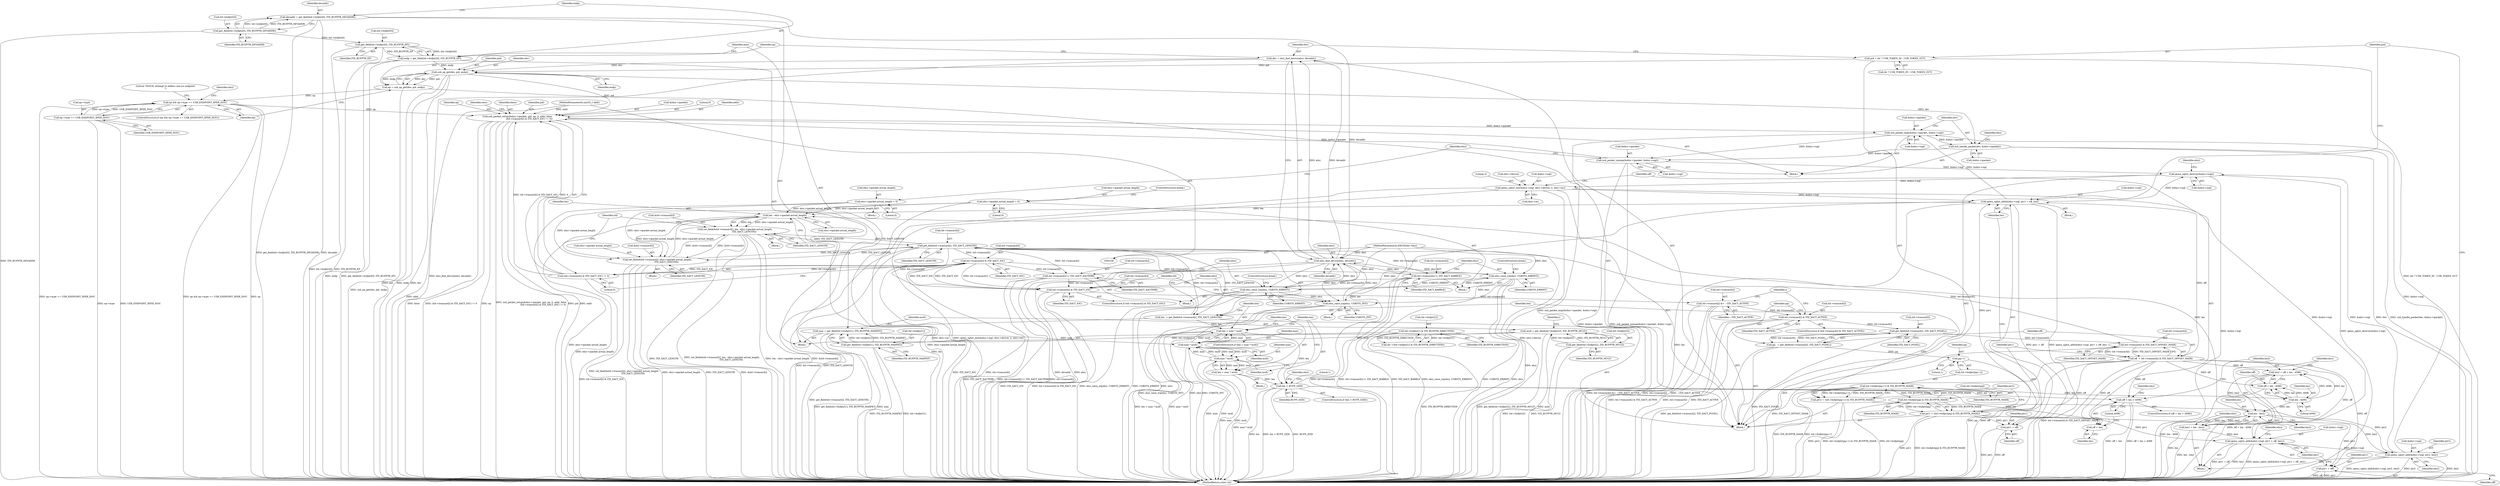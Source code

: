 digraph "0_qemu_156a2e4dbffa85997636a7a39ef12da6f1b40254@pointer" {
"1000347" [label="(Call,usb_packet_setup(&ehci->ipacket, pid, ep, 0, addr, false,\n                                 (itd->transact[i] & ITD_XACT_IOC) != 0))"];
"1000381" [label="(Call,usb_packet_unmap(&ehci->ipacket, &ehci->isgl))"];
"1000375" [label="(Call,usb_handle_packet(dev, &ehci->ipacket))"];
"1000334" [label="(Call,usb_ep_get(dev, pid, endp))"];
"1000327" [label="(Call,dev = ehci_find_device(ehci, devaddr))"];
"1000329" [label="(Call,ehci_find_device(ehci, devaddr))"];
"1000511" [label="(Call,ehci_raise_irq(ehci, USBSTS_INT))"];
"1000455" [label="(Call,ehci_raise_irq(ehci, USBSTS_ERRINT))"];
"1000107" [label="(MethodParameterIn,EHCIState *ehci)"];
"1000443" [label="(Call,ehci_raise_irq(ehci, USBSTS_ERRINT))"];
"1000139" [label="(Call,devaddr = get_field(itd->bufptr[0], ITD_BUFPTR_DEVADDR))"];
"1000141" [label="(Call,get_field(itd->bufptr[0], ITD_BUFPTR_DEVADDR))"];
"1000321" [label="(Call,pid = dir ? USB_TOKEN_IN : USB_TOKEN_OUT)"];
"1000148" [label="(Call,endp = get_field(itd->bufptr[0], ITD_BUFPTR_EP))"];
"1000150" [label="(Call,get_field(itd->bufptr[0], ITD_BUFPTR_EP))"];
"1000366" [label="(Call,usb_packet_map(&ehci->ipacket, &ehci->isgl))"];
"1000347" [label="(Call,usb_packet_setup(&ehci->ipacket, pid, ep, 0, addr, false,\n                                 (itd->transact[i] & ITD_XACT_IOC) != 0))"];
"1000339" [label="(Call,ep && ep->type == USB_ENDPOINT_XFER_ISOC)"];
"1000332" [label="(Call,ep = usb_ep_get(dev, pid, endp))"];
"1000341" [label="(Call,ep->type == USB_ENDPOINT_XFER_ISOC)"];
"1000109" [label="(MethodParameterIn,uint32_t addr)"];
"1000357" [label="(Call,(itd->transact[i] & ITD_XACT_IOC) != 0)"];
"1000358" [label="(Call,itd->transact[i] & ITD_XACT_IOC)"];
"1000234" [label="(Call,get_field(itd->transact[i], ITD_XACT_LENGTH))"];
"1000205" [label="(Call,itd->transact[i] & ITD_XACT_OFFSET_MASK)"];
"1000196" [label="(Call,get_field(itd->transact[i], ITD_XACT_PGSEL))"];
"1000186" [label="(Call,itd->transact[i] & ITD_XACT_ACTIVE)"];
"1000514" [label="(Call,itd->transact[i] &= ~ITD_XACT_ACTIVE)"];
"1000503" [label="(Call,itd->transact[i] & ITD_XACT_IOC)"];
"1000436" [label="(Call,itd->transact[i] |= ITD_XACT_XACTERR)"];
"1000448" [label="(Call,itd->transact[i] |= ITD_XACT_BABBLE)"];
"1000472" [label="(Call,set_field(&itd->transact[i], len - ehci->ipacket.actual_length,\n                          ITD_XACT_LENGTH))"];
"1000489" [label="(Call,set_field(&itd->transact[i], ehci->ipacket.actual_length,\n                          ITD_XACT_LENGTH))"];
"1000460" [label="(Call,ehci->ipacket.actual_length = 0)"];
"1000401" [label="(Call,ehci->ipacket.actual_length = 0)"];
"1000479" [label="(Call,len - ehci->ipacket.actual_length)"];
"1000291" [label="(Call,len - len2)"];
"1000285" [label="(Call,len - 4096)"];
"1000254" [label="(Call,len > BUFF_SIZE)"];
"1000242" [label="(Call,len > max * mult)"];
"1000232" [label="(Call,len  = get_field(itd->transact[i], ITD_XACT_LENGTH))"];
"1000244" [label="(Call,max * mult)"];
"1000250" [label="(Call,max * mult)"];
"1000157" [label="(Call,max = get_field(itd->bufptr[1], ITD_BUFPTR_MAXPKT))"];
"1000159" [label="(Call,get_field(itd->bufptr[1], ITD_BUFPTR_MAXPKT))"];
"1000132" [label="(Call,itd->bufptr[1] & ITD_BUFPTR_DIRECTION)"];
"1000166" [label="(Call,mult = get_field(itd->bufptr[2], ITD_BUFPTR_MULT))"];
"1000168" [label="(Call,get_field(itd->bufptr[2], ITD_BUFPTR_MULT))"];
"1000248" [label="(Call,len = max * mult)"];
"1000281" [label="(Call,len2 = off + len - 4096)"];
"1000203" [label="(Call,off  = itd->transact[i] & ITD_XACT_OFFSET_MASK)"];
"1000312" [label="(Call,qemu_sglist_add(&ehci->isgl, ptr1 + off, len))"];
"1000261" [label="(Call,qemu_sglist_init(&ehci->isgl, ehci->device, 2, ehci->as))"];
"1000408" [label="(Call,qemu_sglist_destroy(&ehci->isgl))"];
"1000303" [label="(Call,qemu_sglist_add(&ehci->isgl, ptr2, len2))"];
"1000294" [label="(Call,qemu_sglist_add(&ehci->isgl, ptr1 + off, len1))"];
"1000212" [label="(Call,ptr1 = (itd->bufptr[pg] & ITD_BUFPTR_MASK))"];
"1000214" [label="(Call,itd->bufptr[pg] & ITD_BUFPTR_MASK)"];
"1000223" [label="(Call,itd->bufptr[pg+1] & ITD_BUFPTR_MASK)"];
"1000289" [label="(Call,len1 = len - len2)"];
"1000221" [label="(Call,ptr2 = (itd->bufptr[pg+1] & ITD_BUFPTR_MASK))"];
"1000274" [label="(Call,off + len > 4096)"];
"1000275" [label="(Call,off + len)"];
"1000283" [label="(Call,off + len - 4096)"];
"1000194" [label="(Call,pg   = get_field(itd->transact[i], ITD_XACT_PGSEL))"];
"1000228" [label="(Call,pg+1)"];
"1000299" [label="(Call,ptr1 + off)"];
"1000317" [label="(Call,ptr1 + off)"];
"1000285" [label="(Call,len - 4096)"];
"1000206" [label="(Call,itd->transact[i])"];
"1000401" [label="(Call,ehci->ipacket.actual_length = 0)"];
"1000386" [label="(Call,&ehci->isgl)"];
"1000506" [label="(Identifier,itd)"];
"1000357" [label="(Call,(itd->transact[i] & ITD_XACT_IOC) != 0)"];
"1000359" [label="(Call,itd->transact[i])"];
"1000512" [label="(Identifier,ehci)"];
"1000286" [label="(Identifier,len)"];
"1000139" [label="(Call,devaddr = get_field(itd->bufptr[0], ITD_BUFPTR_DEVADDR))"];
"1000244" [label="(Call,max * mult)"];
"1000364" [label="(Identifier,ITD_XACT_IOC)"];
"1000130" [label="(Call,dir =(itd->bufptr[1] & ITD_BUFPTR_DIRECTION))"];
"1000332" [label="(Call,ep = usb_ep_get(dev, pid, endp))"];
"1000177" [label="(Identifier,i)"];
"1000277" [label="(Identifier,len)"];
"1000504" [label="(Call,itd->transact[i])"];
"1000289" [label="(Call,len1 = len - len2)"];
"1000329" [label="(Call,ehci_find_device(ehci, devaddr))"];
"1000444" [label="(Identifier,ehci)"];
"1000275" [label="(Call,off + len)"];
"1000254" [label="(Call,len > BUFF_SIZE)"];
"1000515" [label="(Call,itd->transact[i])"];
"1000149" [label="(Identifier,endp)"];
"1000456" [label="(Identifier,ehci)"];
"1000256" [label="(Identifier,BUFF_SIZE)"];
"1000466" [label="(Literal,0)"];
"1000167" [label="(Identifier,mult)"];
"1000514" [label="(Call,itd->transact[i] &= ~ITD_XACT_ACTIVE)"];
"1000230" [label="(Literal,1)"];
"1000304" [label="(Call,&ehci->isgl)"];
"1000228" [label="(Call,pg+1)"];
"1000312" [label="(Call,qemu_sglist_add(&ehci->isgl, ptr1 + off, len))"];
"1000231" [label="(Identifier,ITD_BUFPTR_MASK)"];
"1000480" [label="(Identifier,len)"];
"1000279" [label="(Block,)"];
"1000235" [label="(Call,itd->transact[i])"];
"1000313" [label="(Call,&ehci->isgl)"];
"1000220" [label="(Identifier,ITD_BUFPTR_MASK)"];
"1000467" [label="(ControlStructure,break;)"];
"1000327" [label="(Call,dev = ehci_find_device(ehci, devaddr))"];
"1000503" [label="(Call,itd->transact[i] & ITD_XACT_IOC)"];
"1000269" [label="(Literal,2)"];
"1000246" [label="(Identifier,mult)"];
"1000213" [label="(Identifier,ptr1)"];
"1000192" [label="(Identifier,ITD_XACT_ACTIVE)"];
"1000419" [label="(Block,)"];
"1000350" [label="(Identifier,ehci)"];
"1000488" [label="(Block,)"];
"1000292" [label="(Identifier,len)"];
"1000255" [label="(Identifier,len)"];
"1000335" [label="(Identifier,dev)"];
"1000147" [label="(Identifier,ITD_BUFPTR_DEVADDR)"];
"1000281" [label="(Call,len2 = off + len - 4096)"];
"1000472" [label="(Call,set_field(&itd->transact[i], len - ehci->ipacket.actual_length,\n                          ITD_XACT_LENGTH))"];
"1000287" [label="(Literal,4096)"];
"1000174" [label="(Identifier,ITD_BUFPTR_MULT)"];
"1000148" [label="(Call,endp = get_field(itd->bufptr[0], ITD_BUFPTR_EP))"];
"1000489" [label="(Call,set_field(&itd->transact[i], ehci->ipacket.actual_length,\n                          ITD_XACT_LENGTH))"];
"1000266" [label="(Call,ehci->device)"];
"1000205" [label="(Call,itd->transact[i] & ITD_XACT_OFFSET_MASK)"];
"1000274" [label="(Call,off + len > 4096)"];
"1000402" [label="(Call,ehci->ipacket.actual_length)"];
"1000159" [label="(Call,get_field(itd->bufptr[1], ITD_BUFPTR_MAXPKT))"];
"1000311" [label="(Block,)"];
"1000194" [label="(Call,pg   = get_field(itd->transact[i], ITD_XACT_PGSEL))"];
"1000384" [label="(Identifier,ehci)"];
"1000377" [label="(Call,&ehci->ipacket)"];
"1000376" [label="(Identifier,dev)"];
"1000299" [label="(Call,ptr1 + off)"];
"1000196" [label="(Call,get_field(itd->transact[i], ITD_XACT_PGSEL))"];
"1000214" [label="(Call,itd->bufptr[pg] & ITD_BUFPTR_MASK)"];
"1000340" [label="(Identifier,ep)"];
"1000303" [label="(Call,qemu_sglist_add(&ehci->isgl, ptr2, len2))"];
"1000283" [label="(Call,off + len - 4096)"];
"1000511" [label="(Call,ehci_raise_irq(ehci, USBSTS_INT))"];
"1000301" [label="(Identifier,off)"];
"1000193" [label="(Block,)"];
"1000151" [label="(Call,itd->bufptr[0])"];
"1000448" [label="(Call,itd->transact[i] |= ITD_XACT_BABBLE)"];
"1000297" [label="(Identifier,ehci)"];
"1000330" [label="(Identifier,ehci)"];
"1000317" [label="(Call,ptr1 + off)"];
"1000302" [label="(Identifier,len1)"];
"1000156" [label="(Identifier,ITD_BUFPTR_EP)"];
"1000204" [label="(Identifier,off)"];
"1000322" [label="(Identifier,pid)"];
"1000523" [label="(MethodReturn,static int)"];
"1000336" [label="(Identifier,pid)"];
"1000264" [label="(Identifier,ehci)"];
"1000517" [label="(Identifier,itd)"];
"1000348" [label="(Call,&ehci->ipacket)"];
"1000510" [label="(Block,)"];
"1000486" [label="(Identifier,ITD_XACT_LENGTH)"];
"1000158" [label="(Identifier,max)"];
"1000461" [label="(Call,ehci->ipacket.actual_length)"];
"1000132" [label="(Call,itd->bufptr[1] & ITD_BUFPTR_DIRECTION)"];
"1000211" [label="(Identifier,ITD_XACT_OFFSET_MASK)"];
"1000300" [label="(Identifier,ptr1)"];
"1000347" [label="(Call,usb_packet_setup(&ehci->ipacket, pid, ep, 0, addr, false,\n                                 (itd->transact[i] & ITD_XACT_IOC) != 0))"];
"1000382" [label="(Call,&ehci->ipacket)"];
"1000141" [label="(Call,get_field(itd->bufptr[0], ITD_BUFPTR_DEVADDR))"];
"1000202" [label="(Identifier,ITD_XACT_PGSEL)"];
"1000250" [label="(Call,max * mult)"];
"1000133" [label="(Call,itd->bufptr[1])"];
"1000245" [label="(Identifier,max)"];
"1000168" [label="(Call,get_field(itd->bufptr[2], ITD_BUFPTR_MULT))"];
"1000291" [label="(Call,len - len2)"];
"1000513" [label="(Identifier,USBSTS_INT)"];
"1000306" [label="(Identifier,ehci)"];
"1000354" [label="(Literal,0)"];
"1000293" [label="(Identifier,len2)"];
"1000449" [label="(Call,itd->transact[i])"];
"1000328" [label="(Identifier,dev)"];
"1000331" [label="(Identifier,devaddr)"];
"1000195" [label="(Identifier,pg)"];
"1000496" [label="(Call,ehci->ipacket.actual_length)"];
"1000457" [label="(Identifier,USBSTS_ERRINT)"];
"1000309" [label="(Identifier,len2)"];
"1000315" [label="(Identifier,ehci)"];
"1000446" [label="(ControlStructure,break;)"];
"1000140" [label="(Identifier,devaddr)"];
"1000284" [label="(Identifier,off)"];
"1000502" [label="(ControlStructure,if (itd->transact[i] & ITD_XACT_IOC))"];
"1000248" [label="(Call,len = max * mult)"];
"1000436" [label="(Call,itd->transact[i] |= ITD_XACT_XACTERR)"];
"1000481" [label="(Call,ehci->ipacket.actual_length)"];
"1000435" [label="(Block,)"];
"1000319" [label="(Identifier,off)"];
"1000232" [label="(Call,len  = get_field(itd->transact[i], ITD_XACT_LENGTH))"];
"1000337" [label="(Identifier,endp)"];
"1000443" [label="(Call,ehci_raise_irq(ehci, USBSTS_ERRINT))"];
"1000203" [label="(Call,off  = itd->transact[i] & ITD_XACT_OFFSET_MASK)"];
"1000442" [label="(Identifier,ITD_XACT_XACTERR)"];
"1000262" [label="(Call,&ehci->isgl)"];
"1000222" [label="(Identifier,ptr2)"];
"1000187" [label="(Call,itd->transact[i])"];
"1000391" [label="(Block,)"];
"1000479" [label="(Call,len - ehci->ipacket.actual_length)"];
"1000408" [label="(Call,qemu_sglist_destroy(&ehci->isgl))"];
"1000276" [label="(Identifier,off)"];
"1000460" [label="(Call,ehci->ipacket.actual_length = 0)"];
"1000260" [label="(Literal,1)"];
"1000270" [label="(Call,ehci->as)"];
"1000409" [label="(Call,&ehci->isgl)"];
"1000223" [label="(Call,itd->bufptr[pg+1] & ITD_BUFPTR_MASK)"];
"1000160" [label="(Call,itd->bufptr[1])"];
"1000224" [label="(Call,itd->bufptr[pg+1])"];
"1000185" [label="(ControlStructure,if (itd->transact[i] & ITD_XACT_ACTIVE))"];
"1000247" [label="(Block,)"];
"1000358" [label="(Call,itd->transact[i] & ITD_XACT_IOC)"];
"1000445" [label="(Identifier,USBSTS_ERRINT)"];
"1000169" [label="(Call,itd->bufptr[2])"];
"1000242" [label="(Call,len > max * mult)"];
"1000290" [label="(Identifier,len1)"];
"1000341" [label="(Call,ep->type == USB_ENDPOINT_XFER_ISOC)"];
"1000366" [label="(Call,usb_packet_map(&ehci->ipacket, &ehci->isgl))"];
"1000501" [label="(Identifier,ITD_XACT_LENGTH)"];
"1000166" [label="(Call,mult = get_field(itd->bufptr[2], ITD_BUFPTR_MULT))"];
"1000261" [label="(Call,qemu_sglist_init(&ehci->isgl, ehci->device, 2, ehci->as))"];
"1000109" [label="(MethodParameterIn,uint32_t addr)"];
"1000308" [label="(Identifier,ptr2)"];
"1000138" [label="(Identifier,ITD_BUFPTR_DIRECTION)"];
"1000110" [label="(Block,)"];
"1000381" [label="(Call,usb_packet_unmap(&ehci->ipacket, &ehci->isgl))"];
"1000365" [label="(Literal,0)"];
"1000252" [label="(Identifier,mult)"];
"1000282" [label="(Identifier,len2)"];
"1000458" [label="(ControlStructure,break;)"];
"1000186" [label="(Call,itd->transact[i] & ITD_XACT_ACTIVE)"];
"1000509" [label="(Identifier,ITD_XACT_IOC)"];
"1000355" [label="(Identifier,addr)"];
"1000240" [label="(Identifier,ITD_XACT_LENGTH)"];
"1000353" [label="(Identifier,ep)"];
"1000371" [label="(Call,&ehci->isgl)"];
"1000294" [label="(Call,qemu_sglist_add(&ehci->isgl, ptr1 + off, len1))"];
"1000233" [label="(Identifier,len)"];
"1000321" [label="(Call,pid = dir ? USB_TOKEN_IN : USB_TOKEN_OUT)"];
"1000454" [label="(Identifier,ITD_XACT_BABBLE)"];
"1000490" [label="(Call,&itd->transact[i])"];
"1000338" [label="(ControlStructure,if (ep && ep->type == USB_ENDPOINT_XFER_ISOC))"];
"1000369" [label="(Identifier,ehci)"];
"1000393" [label="(Literal,\"ISOCH: attempt to addess non-iso endpoint\n\")"];
"1000278" [label="(Literal,4096)"];
"1000345" [label="(Identifier,USB_ENDPOINT_XFER_ISOC)"];
"1000333" [label="(Identifier,ep)"];
"1000367" [label="(Call,&ehci->ipacket)"];
"1000212" [label="(Call,ptr1 = (itd->bufptr[pg] & ITD_BUFPTR_MASK))"];
"1000356" [label="(Identifier,false)"];
"1000437" [label="(Call,itd->transact[i])"];
"1000323" [label="(Call,dir ? USB_TOKEN_IN : USB_TOKEN_OUT)"];
"1000197" [label="(Call,itd->transact[i])"];
"1000215" [label="(Call,itd->bufptr[pg])"];
"1000234" [label="(Call,get_field(itd->transact[i], ITD_XACT_LENGTH))"];
"1000411" [label="(Identifier,ehci)"];
"1000320" [label="(Identifier,len)"];
"1000142" [label="(Call,itd->bufptr[0])"];
"1000473" [label="(Call,&itd->transact[i])"];
"1000520" [label="(Identifier,~ITD_XACT_ACTIVE)"];
"1000251" [label="(Identifier,max)"];
"1000342" [label="(Call,ep->type)"];
"1000241" [label="(ControlStructure,if (len > max * mult))"];
"1000346" [label="(Block,)"];
"1000150" [label="(Call,get_field(itd->bufptr[0], ITD_BUFPTR_EP))"];
"1000243" [label="(Identifier,len)"];
"1000339" [label="(Call,ep && ep->type == USB_ENDPOINT_XFER_ISOC)"];
"1000183" [label="(Identifier,i)"];
"1000375" [label="(Call,usb_handle_packet(dev, &ehci->ipacket))"];
"1000221" [label="(Call,ptr2 = (itd->bufptr[pg+1] & ITD_BUFPTR_MASK))"];
"1000416" [label="(Identifier,ehci)"];
"1000107" [label="(MethodParameterIn,EHCIState *ehci)"];
"1000295" [label="(Call,&ehci->isgl)"];
"1000229" [label="(Identifier,pg)"];
"1000253" [label="(ControlStructure,if (len > BUFF_SIZE))"];
"1000471" [label="(Block,)"];
"1000273" [label="(ControlStructure,if (off + len > 4096))"];
"1000165" [label="(Identifier,ITD_BUFPTR_MAXPKT)"];
"1000318" [label="(Identifier,ptr1)"];
"1000407" [label="(Literal,0)"];
"1000455" [label="(Call,ehci_raise_irq(ehci, USBSTS_ERRINT))"];
"1000157" [label="(Call,max = get_field(itd->bufptr[1], ITD_BUFPTR_MAXPKT))"];
"1000352" [label="(Identifier,pid)"];
"1000334" [label="(Call,usb_ep_get(dev, pid, endp))"];
"1000249" [label="(Identifier,len)"];
"1000347" -> "1000346"  [label="AST: "];
"1000347" -> "1000357"  [label="CFG: "];
"1000348" -> "1000347"  [label="AST: "];
"1000352" -> "1000347"  [label="AST: "];
"1000353" -> "1000347"  [label="AST: "];
"1000354" -> "1000347"  [label="AST: "];
"1000355" -> "1000347"  [label="AST: "];
"1000356" -> "1000347"  [label="AST: "];
"1000357" -> "1000347"  [label="AST: "];
"1000369" -> "1000347"  [label="CFG: "];
"1000347" -> "1000523"  [label="DDG: false"];
"1000347" -> "1000523"  [label="DDG: (itd->transact[i] & ITD_XACT_IOC) != 0"];
"1000347" -> "1000523"  [label="DDG: ep"];
"1000347" -> "1000523"  [label="DDG: usb_packet_setup(&ehci->ipacket, pid, ep, 0, addr, false,\n                                 (itd->transact[i] & ITD_XACT_IOC) != 0)"];
"1000347" -> "1000523"  [label="DDG: pid"];
"1000347" -> "1000523"  [label="DDG: addr"];
"1000381" -> "1000347"  [label="DDG: &ehci->ipacket"];
"1000334" -> "1000347"  [label="DDG: pid"];
"1000339" -> "1000347"  [label="DDG: ep"];
"1000109" -> "1000347"  [label="DDG: addr"];
"1000357" -> "1000347"  [label="DDG: itd->transact[i] & ITD_XACT_IOC"];
"1000357" -> "1000347"  [label="DDG: 0"];
"1000347" -> "1000366"  [label="DDG: &ehci->ipacket"];
"1000381" -> "1000346"  [label="AST: "];
"1000381" -> "1000386"  [label="CFG: "];
"1000382" -> "1000381"  [label="AST: "];
"1000386" -> "1000381"  [label="AST: "];
"1000411" -> "1000381"  [label="CFG: "];
"1000381" -> "1000523"  [label="DDG: &ehci->ipacket"];
"1000381" -> "1000523"  [label="DDG: usb_packet_unmap(&ehci->ipacket, &ehci->isgl)"];
"1000375" -> "1000381"  [label="DDG: &ehci->ipacket"];
"1000366" -> "1000381"  [label="DDG: &ehci->isgl"];
"1000381" -> "1000408"  [label="DDG: &ehci->isgl"];
"1000375" -> "1000346"  [label="AST: "];
"1000375" -> "1000377"  [label="CFG: "];
"1000376" -> "1000375"  [label="AST: "];
"1000377" -> "1000375"  [label="AST: "];
"1000384" -> "1000375"  [label="CFG: "];
"1000375" -> "1000523"  [label="DDG: dev"];
"1000375" -> "1000523"  [label="DDG: usb_handle_packet(dev, &ehci->ipacket)"];
"1000334" -> "1000375"  [label="DDG: dev"];
"1000366" -> "1000375"  [label="DDG: &ehci->ipacket"];
"1000334" -> "1000332"  [label="AST: "];
"1000334" -> "1000337"  [label="CFG: "];
"1000335" -> "1000334"  [label="AST: "];
"1000336" -> "1000334"  [label="AST: "];
"1000337" -> "1000334"  [label="AST: "];
"1000332" -> "1000334"  [label="CFG: "];
"1000334" -> "1000523"  [label="DDG: pid"];
"1000334" -> "1000523"  [label="DDG: endp"];
"1000334" -> "1000523"  [label="DDG: dev"];
"1000334" -> "1000332"  [label="DDG: dev"];
"1000334" -> "1000332"  [label="DDG: pid"];
"1000334" -> "1000332"  [label="DDG: endp"];
"1000327" -> "1000334"  [label="DDG: dev"];
"1000321" -> "1000334"  [label="DDG: pid"];
"1000148" -> "1000334"  [label="DDG: endp"];
"1000327" -> "1000193"  [label="AST: "];
"1000327" -> "1000329"  [label="CFG: "];
"1000328" -> "1000327"  [label="AST: "];
"1000329" -> "1000327"  [label="AST: "];
"1000333" -> "1000327"  [label="CFG: "];
"1000327" -> "1000523"  [label="DDG: ehci_find_device(ehci, devaddr)"];
"1000329" -> "1000327"  [label="DDG: ehci"];
"1000329" -> "1000327"  [label="DDG: devaddr"];
"1000329" -> "1000331"  [label="CFG: "];
"1000330" -> "1000329"  [label="AST: "];
"1000331" -> "1000329"  [label="AST: "];
"1000329" -> "1000523"  [label="DDG: devaddr"];
"1000329" -> "1000523"  [label="DDG: ehci"];
"1000511" -> "1000329"  [label="DDG: ehci"];
"1000455" -> "1000329"  [label="DDG: ehci"];
"1000443" -> "1000329"  [label="DDG: ehci"];
"1000107" -> "1000329"  [label="DDG: ehci"];
"1000139" -> "1000329"  [label="DDG: devaddr"];
"1000329" -> "1000443"  [label="DDG: ehci"];
"1000329" -> "1000455"  [label="DDG: ehci"];
"1000329" -> "1000511"  [label="DDG: ehci"];
"1000511" -> "1000510"  [label="AST: "];
"1000511" -> "1000513"  [label="CFG: "];
"1000512" -> "1000511"  [label="AST: "];
"1000513" -> "1000511"  [label="AST: "];
"1000517" -> "1000511"  [label="CFG: "];
"1000511" -> "1000523"  [label="DDG: USBSTS_INT"];
"1000511" -> "1000523"  [label="DDG: ehci_raise_irq(ehci, USBSTS_INT)"];
"1000511" -> "1000523"  [label="DDG: ehci"];
"1000455" -> "1000511"  [label="DDG: ehci"];
"1000443" -> "1000511"  [label="DDG: ehci"];
"1000107" -> "1000511"  [label="DDG: ehci"];
"1000455" -> "1000419"  [label="AST: "];
"1000455" -> "1000457"  [label="CFG: "];
"1000456" -> "1000455"  [label="AST: "];
"1000457" -> "1000455"  [label="AST: "];
"1000458" -> "1000455"  [label="CFG: "];
"1000455" -> "1000523"  [label="DDG: ehci_raise_irq(ehci, USBSTS_ERRINT)"];
"1000455" -> "1000523"  [label="DDG: USBSTS_ERRINT"];
"1000455" -> "1000523"  [label="DDG: ehci"];
"1000455" -> "1000443"  [label="DDG: USBSTS_ERRINT"];
"1000107" -> "1000455"  [label="DDG: ehci"];
"1000443" -> "1000455"  [label="DDG: USBSTS_ERRINT"];
"1000107" -> "1000106"  [label="AST: "];
"1000107" -> "1000523"  [label="DDG: ehci"];
"1000107" -> "1000443"  [label="DDG: ehci"];
"1000443" -> "1000435"  [label="AST: "];
"1000443" -> "1000445"  [label="CFG: "];
"1000444" -> "1000443"  [label="AST: "];
"1000445" -> "1000443"  [label="AST: "];
"1000446" -> "1000443"  [label="CFG: "];
"1000443" -> "1000523"  [label="DDG: ehci_raise_irq(ehci, USBSTS_ERRINT)"];
"1000443" -> "1000523"  [label="DDG: USBSTS_ERRINT"];
"1000443" -> "1000523"  [label="DDG: ehci"];
"1000139" -> "1000110"  [label="AST: "];
"1000139" -> "1000141"  [label="CFG: "];
"1000140" -> "1000139"  [label="AST: "];
"1000141" -> "1000139"  [label="AST: "];
"1000149" -> "1000139"  [label="CFG: "];
"1000139" -> "1000523"  [label="DDG: get_field(itd->bufptr[0], ITD_BUFPTR_DEVADDR)"];
"1000139" -> "1000523"  [label="DDG: devaddr"];
"1000141" -> "1000139"  [label="DDG: itd->bufptr[0]"];
"1000141" -> "1000139"  [label="DDG: ITD_BUFPTR_DEVADDR"];
"1000141" -> "1000147"  [label="CFG: "];
"1000142" -> "1000141"  [label="AST: "];
"1000147" -> "1000141"  [label="AST: "];
"1000141" -> "1000523"  [label="DDG: ITD_BUFPTR_DEVADDR"];
"1000141" -> "1000150"  [label="DDG: itd->bufptr[0]"];
"1000321" -> "1000193"  [label="AST: "];
"1000321" -> "1000323"  [label="CFG: "];
"1000322" -> "1000321"  [label="AST: "];
"1000323" -> "1000321"  [label="AST: "];
"1000328" -> "1000321"  [label="CFG: "];
"1000321" -> "1000523"  [label="DDG: dir ? USB_TOKEN_IN : USB_TOKEN_OUT"];
"1000148" -> "1000110"  [label="AST: "];
"1000148" -> "1000150"  [label="CFG: "];
"1000149" -> "1000148"  [label="AST: "];
"1000150" -> "1000148"  [label="AST: "];
"1000158" -> "1000148"  [label="CFG: "];
"1000148" -> "1000523"  [label="DDG: endp"];
"1000148" -> "1000523"  [label="DDG: get_field(itd->bufptr[0], ITD_BUFPTR_EP)"];
"1000150" -> "1000148"  [label="DDG: itd->bufptr[0]"];
"1000150" -> "1000148"  [label="DDG: ITD_BUFPTR_EP"];
"1000150" -> "1000156"  [label="CFG: "];
"1000151" -> "1000150"  [label="AST: "];
"1000156" -> "1000150"  [label="AST: "];
"1000150" -> "1000523"  [label="DDG: itd->bufptr[0]"];
"1000150" -> "1000523"  [label="DDG: ITD_BUFPTR_EP"];
"1000366" -> "1000346"  [label="AST: "];
"1000366" -> "1000371"  [label="CFG: "];
"1000367" -> "1000366"  [label="AST: "];
"1000371" -> "1000366"  [label="AST: "];
"1000376" -> "1000366"  [label="CFG: "];
"1000366" -> "1000523"  [label="DDG: usb_packet_map(&ehci->ipacket, &ehci->isgl)"];
"1000303" -> "1000366"  [label="DDG: &ehci->isgl"];
"1000312" -> "1000366"  [label="DDG: &ehci->isgl"];
"1000339" -> "1000338"  [label="AST: "];
"1000339" -> "1000340"  [label="CFG: "];
"1000339" -> "1000341"  [label="CFG: "];
"1000340" -> "1000339"  [label="AST: "];
"1000341" -> "1000339"  [label="AST: "];
"1000350" -> "1000339"  [label="CFG: "];
"1000393" -> "1000339"  [label="CFG: "];
"1000339" -> "1000523"  [label="DDG: ep && ep->type == USB_ENDPOINT_XFER_ISOC"];
"1000339" -> "1000523"  [label="DDG: ep"];
"1000339" -> "1000523"  [label="DDG: ep->type == USB_ENDPOINT_XFER_ISOC"];
"1000332" -> "1000339"  [label="DDG: ep"];
"1000341" -> "1000339"  [label="DDG: ep->type"];
"1000341" -> "1000339"  [label="DDG: USB_ENDPOINT_XFER_ISOC"];
"1000332" -> "1000193"  [label="AST: "];
"1000333" -> "1000332"  [label="AST: "];
"1000340" -> "1000332"  [label="CFG: "];
"1000332" -> "1000523"  [label="DDG: usb_ep_get(dev, pid, endp)"];
"1000341" -> "1000345"  [label="CFG: "];
"1000342" -> "1000341"  [label="AST: "];
"1000345" -> "1000341"  [label="AST: "];
"1000341" -> "1000523"  [label="DDG: ep->type"];
"1000341" -> "1000523"  [label="DDG: USB_ENDPOINT_XFER_ISOC"];
"1000109" -> "1000106"  [label="AST: "];
"1000109" -> "1000523"  [label="DDG: addr"];
"1000357" -> "1000365"  [label="CFG: "];
"1000358" -> "1000357"  [label="AST: "];
"1000365" -> "1000357"  [label="AST: "];
"1000357" -> "1000523"  [label="DDG: itd->transact[i] & ITD_XACT_IOC"];
"1000358" -> "1000357"  [label="DDG: itd->transact[i]"];
"1000358" -> "1000357"  [label="DDG: ITD_XACT_IOC"];
"1000358" -> "1000364"  [label="CFG: "];
"1000359" -> "1000358"  [label="AST: "];
"1000364" -> "1000358"  [label="AST: "];
"1000365" -> "1000358"  [label="CFG: "];
"1000358" -> "1000523"  [label="DDG: ITD_XACT_IOC"];
"1000358" -> "1000523"  [label="DDG: itd->transact[i]"];
"1000234" -> "1000358"  [label="DDG: itd->transact[i]"];
"1000503" -> "1000358"  [label="DDG: ITD_XACT_IOC"];
"1000358" -> "1000436"  [label="DDG: itd->transact[i]"];
"1000358" -> "1000448"  [label="DDG: itd->transact[i]"];
"1000358" -> "1000503"  [label="DDG: itd->transact[i]"];
"1000358" -> "1000503"  [label="DDG: ITD_XACT_IOC"];
"1000234" -> "1000232"  [label="AST: "];
"1000234" -> "1000240"  [label="CFG: "];
"1000235" -> "1000234"  [label="AST: "];
"1000240" -> "1000234"  [label="AST: "];
"1000232" -> "1000234"  [label="CFG: "];
"1000234" -> "1000523"  [label="DDG: itd->transact[i]"];
"1000234" -> "1000523"  [label="DDG: ITD_XACT_LENGTH"];
"1000234" -> "1000232"  [label="DDG: itd->transact[i]"];
"1000234" -> "1000232"  [label="DDG: ITD_XACT_LENGTH"];
"1000205" -> "1000234"  [label="DDG: itd->transact[i]"];
"1000472" -> "1000234"  [label="DDG: ITD_XACT_LENGTH"];
"1000489" -> "1000234"  [label="DDG: ITD_XACT_LENGTH"];
"1000234" -> "1000436"  [label="DDG: itd->transact[i]"];
"1000234" -> "1000448"  [label="DDG: itd->transact[i]"];
"1000234" -> "1000472"  [label="DDG: ITD_XACT_LENGTH"];
"1000234" -> "1000489"  [label="DDG: ITD_XACT_LENGTH"];
"1000234" -> "1000503"  [label="DDG: itd->transact[i]"];
"1000205" -> "1000203"  [label="AST: "];
"1000205" -> "1000211"  [label="CFG: "];
"1000206" -> "1000205"  [label="AST: "];
"1000211" -> "1000205"  [label="AST: "];
"1000203" -> "1000205"  [label="CFG: "];
"1000205" -> "1000523"  [label="DDG: ITD_XACT_OFFSET_MASK"];
"1000205" -> "1000203"  [label="DDG: itd->transact[i]"];
"1000205" -> "1000203"  [label="DDG: ITD_XACT_OFFSET_MASK"];
"1000196" -> "1000205"  [label="DDG: itd->transact[i]"];
"1000196" -> "1000194"  [label="AST: "];
"1000196" -> "1000202"  [label="CFG: "];
"1000197" -> "1000196"  [label="AST: "];
"1000202" -> "1000196"  [label="AST: "];
"1000194" -> "1000196"  [label="CFG: "];
"1000196" -> "1000523"  [label="DDG: ITD_XACT_PGSEL"];
"1000196" -> "1000194"  [label="DDG: itd->transact[i]"];
"1000196" -> "1000194"  [label="DDG: ITD_XACT_PGSEL"];
"1000186" -> "1000196"  [label="DDG: itd->transact[i]"];
"1000186" -> "1000185"  [label="AST: "];
"1000186" -> "1000192"  [label="CFG: "];
"1000187" -> "1000186"  [label="AST: "];
"1000192" -> "1000186"  [label="AST: "];
"1000195" -> "1000186"  [label="CFG: "];
"1000183" -> "1000186"  [label="CFG: "];
"1000186" -> "1000523"  [label="DDG: itd->transact[i] & ITD_XACT_ACTIVE"];
"1000186" -> "1000523"  [label="DDG: itd->transact[i]"];
"1000186" -> "1000523"  [label="DDG: ITD_XACT_ACTIVE"];
"1000514" -> "1000186"  [label="DDG: itd->transact[i]"];
"1000514" -> "1000193"  [label="AST: "];
"1000514" -> "1000520"  [label="CFG: "];
"1000515" -> "1000514"  [label="AST: "];
"1000520" -> "1000514"  [label="AST: "];
"1000183" -> "1000514"  [label="CFG: "];
"1000514" -> "1000523"  [label="DDG: ~ITD_XACT_ACTIVE"];
"1000514" -> "1000523"  [label="DDG: itd->transact[i] &= ~ITD_XACT_ACTIVE"];
"1000514" -> "1000523"  [label="DDG: itd->transact[i]"];
"1000503" -> "1000514"  [label="DDG: itd->transact[i]"];
"1000503" -> "1000502"  [label="AST: "];
"1000503" -> "1000509"  [label="CFG: "];
"1000504" -> "1000503"  [label="AST: "];
"1000509" -> "1000503"  [label="AST: "];
"1000512" -> "1000503"  [label="CFG: "];
"1000517" -> "1000503"  [label="CFG: "];
"1000503" -> "1000523"  [label="DDG: ITD_XACT_IOC"];
"1000503" -> "1000523"  [label="DDG: itd->transact[i] & ITD_XACT_IOC"];
"1000436" -> "1000503"  [label="DDG: itd->transact[i]"];
"1000448" -> "1000503"  [label="DDG: itd->transact[i]"];
"1000436" -> "1000435"  [label="AST: "];
"1000436" -> "1000442"  [label="CFG: "];
"1000437" -> "1000436"  [label="AST: "];
"1000442" -> "1000436"  [label="AST: "];
"1000444" -> "1000436"  [label="CFG: "];
"1000436" -> "1000523"  [label="DDG: ITD_XACT_XACTERR"];
"1000436" -> "1000523"  [label="DDG: itd->transact[i] |= ITD_XACT_XACTERR"];
"1000436" -> "1000523"  [label="DDG: itd->transact[i]"];
"1000448" -> "1000419"  [label="AST: "];
"1000448" -> "1000454"  [label="CFG: "];
"1000449" -> "1000448"  [label="AST: "];
"1000454" -> "1000448"  [label="AST: "];
"1000456" -> "1000448"  [label="CFG: "];
"1000448" -> "1000523"  [label="DDG: itd->transact[i]"];
"1000448" -> "1000523"  [label="DDG: itd->transact[i] |= ITD_XACT_BABBLE"];
"1000448" -> "1000523"  [label="DDG: ITD_XACT_BABBLE"];
"1000472" -> "1000471"  [label="AST: "];
"1000472" -> "1000486"  [label="CFG: "];
"1000473" -> "1000472"  [label="AST: "];
"1000479" -> "1000472"  [label="AST: "];
"1000486" -> "1000472"  [label="AST: "];
"1000506" -> "1000472"  [label="CFG: "];
"1000472" -> "1000523"  [label="DDG: ITD_XACT_LENGTH"];
"1000472" -> "1000523"  [label="DDG: set_field(&itd->transact[i], len - ehci->ipacket.actual_length,\n                          ITD_XACT_LENGTH)"];
"1000472" -> "1000523"  [label="DDG: len - ehci->ipacket.actual_length"];
"1000472" -> "1000523"  [label="DDG: &itd->transact[i]"];
"1000489" -> "1000472"  [label="DDG: &itd->transact[i]"];
"1000479" -> "1000472"  [label="DDG: len"];
"1000479" -> "1000472"  [label="DDG: ehci->ipacket.actual_length"];
"1000472" -> "1000489"  [label="DDG: &itd->transact[i]"];
"1000489" -> "1000488"  [label="AST: "];
"1000489" -> "1000501"  [label="CFG: "];
"1000490" -> "1000489"  [label="AST: "];
"1000496" -> "1000489"  [label="AST: "];
"1000501" -> "1000489"  [label="AST: "];
"1000506" -> "1000489"  [label="CFG: "];
"1000489" -> "1000523"  [label="DDG: set_field(&itd->transact[i], ehci->ipacket.actual_length,\n                          ITD_XACT_LENGTH)"];
"1000489" -> "1000523"  [label="DDG: ehci->ipacket.actual_length"];
"1000489" -> "1000523"  [label="DDG: ITD_XACT_LENGTH"];
"1000489" -> "1000523"  [label="DDG: &itd->transact[i]"];
"1000489" -> "1000479"  [label="DDG: ehci->ipacket.actual_length"];
"1000460" -> "1000489"  [label="DDG: ehci->ipacket.actual_length"];
"1000401" -> "1000489"  [label="DDG: ehci->ipacket.actual_length"];
"1000479" -> "1000489"  [label="DDG: ehci->ipacket.actual_length"];
"1000460" -> "1000419"  [label="AST: "];
"1000460" -> "1000466"  [label="CFG: "];
"1000461" -> "1000460"  [label="AST: "];
"1000466" -> "1000460"  [label="AST: "];
"1000467" -> "1000460"  [label="CFG: "];
"1000460" -> "1000523"  [label="DDG: ehci->ipacket.actual_length"];
"1000460" -> "1000479"  [label="DDG: ehci->ipacket.actual_length"];
"1000401" -> "1000391"  [label="AST: "];
"1000401" -> "1000407"  [label="CFG: "];
"1000402" -> "1000401"  [label="AST: "];
"1000407" -> "1000401"  [label="AST: "];
"1000411" -> "1000401"  [label="CFG: "];
"1000401" -> "1000523"  [label="DDG: ehci->ipacket.actual_length"];
"1000401" -> "1000479"  [label="DDG: ehci->ipacket.actual_length"];
"1000479" -> "1000481"  [label="CFG: "];
"1000480" -> "1000479"  [label="AST: "];
"1000481" -> "1000479"  [label="AST: "];
"1000486" -> "1000479"  [label="CFG: "];
"1000479" -> "1000523"  [label="DDG: len"];
"1000479" -> "1000523"  [label="DDG: ehci->ipacket.actual_length"];
"1000291" -> "1000479"  [label="DDG: len"];
"1000312" -> "1000479"  [label="DDG: len"];
"1000291" -> "1000289"  [label="AST: "];
"1000291" -> "1000293"  [label="CFG: "];
"1000292" -> "1000291"  [label="AST: "];
"1000293" -> "1000291"  [label="AST: "];
"1000289" -> "1000291"  [label="CFG: "];
"1000291" -> "1000523"  [label="DDG: len"];
"1000291" -> "1000289"  [label="DDG: len"];
"1000291" -> "1000289"  [label="DDG: len2"];
"1000285" -> "1000291"  [label="DDG: len"];
"1000281" -> "1000291"  [label="DDG: len2"];
"1000291" -> "1000303"  [label="DDG: len2"];
"1000285" -> "1000283"  [label="AST: "];
"1000285" -> "1000287"  [label="CFG: "];
"1000286" -> "1000285"  [label="AST: "];
"1000287" -> "1000285"  [label="AST: "];
"1000283" -> "1000285"  [label="CFG: "];
"1000285" -> "1000281"  [label="DDG: len"];
"1000285" -> "1000281"  [label="DDG: 4096"];
"1000285" -> "1000283"  [label="DDG: len"];
"1000285" -> "1000283"  [label="DDG: 4096"];
"1000254" -> "1000285"  [label="DDG: len"];
"1000254" -> "1000253"  [label="AST: "];
"1000254" -> "1000256"  [label="CFG: "];
"1000255" -> "1000254"  [label="AST: "];
"1000256" -> "1000254"  [label="AST: "];
"1000260" -> "1000254"  [label="CFG: "];
"1000264" -> "1000254"  [label="CFG: "];
"1000254" -> "1000523"  [label="DDG: len"];
"1000254" -> "1000523"  [label="DDG: len > BUFF_SIZE"];
"1000254" -> "1000523"  [label="DDG: BUFF_SIZE"];
"1000242" -> "1000254"  [label="DDG: len"];
"1000248" -> "1000254"  [label="DDG: len"];
"1000254" -> "1000274"  [label="DDG: len"];
"1000254" -> "1000275"  [label="DDG: len"];
"1000254" -> "1000312"  [label="DDG: len"];
"1000242" -> "1000241"  [label="AST: "];
"1000242" -> "1000244"  [label="CFG: "];
"1000243" -> "1000242"  [label="AST: "];
"1000244" -> "1000242"  [label="AST: "];
"1000249" -> "1000242"  [label="CFG: "];
"1000255" -> "1000242"  [label="CFG: "];
"1000242" -> "1000523"  [label="DDG: len > max * mult"];
"1000242" -> "1000523"  [label="DDG: max * mult"];
"1000232" -> "1000242"  [label="DDG: len"];
"1000244" -> "1000242"  [label="DDG: max"];
"1000244" -> "1000242"  [label="DDG: mult"];
"1000232" -> "1000193"  [label="AST: "];
"1000233" -> "1000232"  [label="AST: "];
"1000243" -> "1000232"  [label="CFG: "];
"1000232" -> "1000523"  [label="DDG: get_field(itd->transact[i], ITD_XACT_LENGTH)"];
"1000244" -> "1000246"  [label="CFG: "];
"1000245" -> "1000244"  [label="AST: "];
"1000246" -> "1000244"  [label="AST: "];
"1000244" -> "1000523"  [label="DDG: max"];
"1000244" -> "1000523"  [label="DDG: mult"];
"1000250" -> "1000244"  [label="DDG: max"];
"1000250" -> "1000244"  [label="DDG: mult"];
"1000157" -> "1000244"  [label="DDG: max"];
"1000166" -> "1000244"  [label="DDG: mult"];
"1000244" -> "1000250"  [label="DDG: max"];
"1000244" -> "1000250"  [label="DDG: mult"];
"1000250" -> "1000248"  [label="AST: "];
"1000250" -> "1000252"  [label="CFG: "];
"1000251" -> "1000250"  [label="AST: "];
"1000252" -> "1000250"  [label="AST: "];
"1000248" -> "1000250"  [label="CFG: "];
"1000250" -> "1000523"  [label="DDG: max"];
"1000250" -> "1000523"  [label="DDG: mult"];
"1000250" -> "1000248"  [label="DDG: max"];
"1000250" -> "1000248"  [label="DDG: mult"];
"1000157" -> "1000110"  [label="AST: "];
"1000157" -> "1000159"  [label="CFG: "];
"1000158" -> "1000157"  [label="AST: "];
"1000159" -> "1000157"  [label="AST: "];
"1000167" -> "1000157"  [label="CFG: "];
"1000157" -> "1000523"  [label="DDG: get_field(itd->bufptr[1], ITD_BUFPTR_MAXPKT)"];
"1000157" -> "1000523"  [label="DDG: max"];
"1000159" -> "1000157"  [label="DDG: itd->bufptr[1]"];
"1000159" -> "1000157"  [label="DDG: ITD_BUFPTR_MAXPKT"];
"1000159" -> "1000165"  [label="CFG: "];
"1000160" -> "1000159"  [label="AST: "];
"1000165" -> "1000159"  [label="AST: "];
"1000159" -> "1000523"  [label="DDG: itd->bufptr[1]"];
"1000159" -> "1000523"  [label="DDG: ITD_BUFPTR_MAXPKT"];
"1000132" -> "1000159"  [label="DDG: itd->bufptr[1]"];
"1000132" -> "1000130"  [label="AST: "];
"1000132" -> "1000138"  [label="CFG: "];
"1000133" -> "1000132"  [label="AST: "];
"1000138" -> "1000132"  [label="AST: "];
"1000130" -> "1000132"  [label="CFG: "];
"1000132" -> "1000523"  [label="DDG: ITD_BUFPTR_DIRECTION"];
"1000132" -> "1000130"  [label="DDG: itd->bufptr[1]"];
"1000132" -> "1000130"  [label="DDG: ITD_BUFPTR_DIRECTION"];
"1000166" -> "1000110"  [label="AST: "];
"1000166" -> "1000168"  [label="CFG: "];
"1000167" -> "1000166"  [label="AST: "];
"1000168" -> "1000166"  [label="AST: "];
"1000177" -> "1000166"  [label="CFG: "];
"1000166" -> "1000523"  [label="DDG: get_field(itd->bufptr[2], ITD_BUFPTR_MULT)"];
"1000166" -> "1000523"  [label="DDG: mult"];
"1000168" -> "1000166"  [label="DDG: itd->bufptr[2]"];
"1000168" -> "1000166"  [label="DDG: ITD_BUFPTR_MULT"];
"1000168" -> "1000174"  [label="CFG: "];
"1000169" -> "1000168"  [label="AST: "];
"1000174" -> "1000168"  [label="AST: "];
"1000168" -> "1000523"  [label="DDG: itd->bufptr[2]"];
"1000168" -> "1000523"  [label="DDG: ITD_BUFPTR_MULT"];
"1000248" -> "1000247"  [label="AST: "];
"1000249" -> "1000248"  [label="AST: "];
"1000255" -> "1000248"  [label="CFG: "];
"1000248" -> "1000523"  [label="DDG: max * mult"];
"1000281" -> "1000279"  [label="AST: "];
"1000281" -> "1000283"  [label="CFG: "];
"1000282" -> "1000281"  [label="AST: "];
"1000283" -> "1000281"  [label="AST: "];
"1000290" -> "1000281"  [label="CFG: "];
"1000281" -> "1000523"  [label="DDG: off + len - 4096"];
"1000203" -> "1000281"  [label="DDG: off"];
"1000203" -> "1000193"  [label="AST: "];
"1000204" -> "1000203"  [label="AST: "];
"1000213" -> "1000203"  [label="CFG: "];
"1000203" -> "1000523"  [label="DDG: itd->transact[i] & ITD_XACT_OFFSET_MASK"];
"1000203" -> "1000523"  [label="DDG: off"];
"1000203" -> "1000274"  [label="DDG: off"];
"1000203" -> "1000275"  [label="DDG: off"];
"1000203" -> "1000283"  [label="DDG: off"];
"1000203" -> "1000294"  [label="DDG: off"];
"1000203" -> "1000299"  [label="DDG: off"];
"1000203" -> "1000312"  [label="DDG: off"];
"1000203" -> "1000317"  [label="DDG: off"];
"1000312" -> "1000311"  [label="AST: "];
"1000312" -> "1000320"  [label="CFG: "];
"1000313" -> "1000312"  [label="AST: "];
"1000317" -> "1000312"  [label="AST: "];
"1000320" -> "1000312"  [label="AST: "];
"1000322" -> "1000312"  [label="CFG: "];
"1000312" -> "1000523"  [label="DDG: qemu_sglist_add(&ehci->isgl, ptr1 + off, len)"];
"1000312" -> "1000523"  [label="DDG: len"];
"1000312" -> "1000523"  [label="DDG: ptr1 + off"];
"1000261" -> "1000312"  [label="DDG: &ehci->isgl"];
"1000212" -> "1000312"  [label="DDG: ptr1"];
"1000312" -> "1000408"  [label="DDG: &ehci->isgl"];
"1000261" -> "1000193"  [label="AST: "];
"1000261" -> "1000270"  [label="CFG: "];
"1000262" -> "1000261"  [label="AST: "];
"1000266" -> "1000261"  [label="AST: "];
"1000269" -> "1000261"  [label="AST: "];
"1000270" -> "1000261"  [label="AST: "];
"1000276" -> "1000261"  [label="CFG: "];
"1000261" -> "1000523"  [label="DDG: ehci->device"];
"1000261" -> "1000523"  [label="DDG: ehci->as"];
"1000261" -> "1000523"  [label="DDG: qemu_sglist_init(&ehci->isgl, ehci->device, 2, ehci->as)"];
"1000408" -> "1000261"  [label="DDG: &ehci->isgl"];
"1000261" -> "1000294"  [label="DDG: &ehci->isgl"];
"1000408" -> "1000193"  [label="AST: "];
"1000408" -> "1000409"  [label="CFG: "];
"1000409" -> "1000408"  [label="AST: "];
"1000416" -> "1000408"  [label="CFG: "];
"1000408" -> "1000523"  [label="DDG: &ehci->isgl"];
"1000408" -> "1000523"  [label="DDG: qemu_sglist_destroy(&ehci->isgl)"];
"1000303" -> "1000408"  [label="DDG: &ehci->isgl"];
"1000303" -> "1000279"  [label="AST: "];
"1000303" -> "1000309"  [label="CFG: "];
"1000304" -> "1000303"  [label="AST: "];
"1000308" -> "1000303"  [label="AST: "];
"1000309" -> "1000303"  [label="AST: "];
"1000322" -> "1000303"  [label="CFG: "];
"1000303" -> "1000523"  [label="DDG: len2"];
"1000303" -> "1000523"  [label="DDG: qemu_sglist_add(&ehci->isgl, ptr2, len2)"];
"1000303" -> "1000523"  [label="DDG: ptr2"];
"1000294" -> "1000303"  [label="DDG: &ehci->isgl"];
"1000221" -> "1000303"  [label="DDG: ptr2"];
"1000294" -> "1000279"  [label="AST: "];
"1000294" -> "1000302"  [label="CFG: "];
"1000295" -> "1000294"  [label="AST: "];
"1000299" -> "1000294"  [label="AST: "];
"1000302" -> "1000294"  [label="AST: "];
"1000306" -> "1000294"  [label="CFG: "];
"1000294" -> "1000523"  [label="DDG: qemu_sglist_add(&ehci->isgl, ptr1 + off, len1)"];
"1000294" -> "1000523"  [label="DDG: ptr1 + off"];
"1000294" -> "1000523"  [label="DDG: len1"];
"1000212" -> "1000294"  [label="DDG: ptr1"];
"1000289" -> "1000294"  [label="DDG: len1"];
"1000212" -> "1000193"  [label="AST: "];
"1000212" -> "1000214"  [label="CFG: "];
"1000213" -> "1000212"  [label="AST: "];
"1000214" -> "1000212"  [label="AST: "];
"1000222" -> "1000212"  [label="CFG: "];
"1000212" -> "1000523"  [label="DDG: itd->bufptr[pg] & ITD_BUFPTR_MASK"];
"1000212" -> "1000523"  [label="DDG: ptr1"];
"1000214" -> "1000212"  [label="DDG: itd->bufptr[pg]"];
"1000214" -> "1000212"  [label="DDG: ITD_BUFPTR_MASK"];
"1000212" -> "1000299"  [label="DDG: ptr1"];
"1000212" -> "1000317"  [label="DDG: ptr1"];
"1000214" -> "1000220"  [label="CFG: "];
"1000215" -> "1000214"  [label="AST: "];
"1000220" -> "1000214"  [label="AST: "];
"1000214" -> "1000523"  [label="DDG: itd->bufptr[pg]"];
"1000223" -> "1000214"  [label="DDG: ITD_BUFPTR_MASK"];
"1000214" -> "1000223"  [label="DDG: ITD_BUFPTR_MASK"];
"1000223" -> "1000221"  [label="AST: "];
"1000223" -> "1000231"  [label="CFG: "];
"1000224" -> "1000223"  [label="AST: "];
"1000231" -> "1000223"  [label="AST: "];
"1000221" -> "1000223"  [label="CFG: "];
"1000223" -> "1000523"  [label="DDG: ITD_BUFPTR_MASK"];
"1000223" -> "1000523"  [label="DDG: itd->bufptr[pg+1]"];
"1000223" -> "1000221"  [label="DDG: itd->bufptr[pg+1]"];
"1000223" -> "1000221"  [label="DDG: ITD_BUFPTR_MASK"];
"1000289" -> "1000279"  [label="AST: "];
"1000290" -> "1000289"  [label="AST: "];
"1000297" -> "1000289"  [label="CFG: "];
"1000289" -> "1000523"  [label="DDG: len - len2"];
"1000221" -> "1000193"  [label="AST: "];
"1000222" -> "1000221"  [label="AST: "];
"1000233" -> "1000221"  [label="CFG: "];
"1000221" -> "1000523"  [label="DDG: itd->bufptr[pg+1] & ITD_BUFPTR_MASK"];
"1000221" -> "1000523"  [label="DDG: ptr2"];
"1000274" -> "1000273"  [label="AST: "];
"1000274" -> "1000278"  [label="CFG: "];
"1000275" -> "1000274"  [label="AST: "];
"1000278" -> "1000274"  [label="AST: "];
"1000282" -> "1000274"  [label="CFG: "];
"1000315" -> "1000274"  [label="CFG: "];
"1000274" -> "1000523"  [label="DDG: off + len"];
"1000274" -> "1000523"  [label="DDG: off + len > 4096"];
"1000275" -> "1000277"  [label="CFG: "];
"1000276" -> "1000275"  [label="AST: "];
"1000277" -> "1000275"  [label="AST: "];
"1000278" -> "1000275"  [label="CFG: "];
"1000284" -> "1000283"  [label="AST: "];
"1000283" -> "1000523"  [label="DDG: len - 4096"];
"1000194" -> "1000193"  [label="AST: "];
"1000195" -> "1000194"  [label="AST: "];
"1000204" -> "1000194"  [label="CFG: "];
"1000194" -> "1000523"  [label="DDG: get_field(itd->transact[i], ITD_XACT_PGSEL)"];
"1000194" -> "1000228"  [label="DDG: pg"];
"1000228" -> "1000224"  [label="AST: "];
"1000228" -> "1000230"  [label="CFG: "];
"1000229" -> "1000228"  [label="AST: "];
"1000230" -> "1000228"  [label="AST: "];
"1000224" -> "1000228"  [label="CFG: "];
"1000228" -> "1000523"  [label="DDG: pg"];
"1000299" -> "1000301"  [label="CFG: "];
"1000300" -> "1000299"  [label="AST: "];
"1000301" -> "1000299"  [label="AST: "];
"1000302" -> "1000299"  [label="CFG: "];
"1000299" -> "1000523"  [label="DDG: off"];
"1000299" -> "1000523"  [label="DDG: ptr1"];
"1000317" -> "1000319"  [label="CFG: "];
"1000318" -> "1000317"  [label="AST: "];
"1000319" -> "1000317"  [label="AST: "];
"1000320" -> "1000317"  [label="CFG: "];
"1000317" -> "1000523"  [label="DDG: ptr1"];
"1000317" -> "1000523"  [label="DDG: off"];
}

